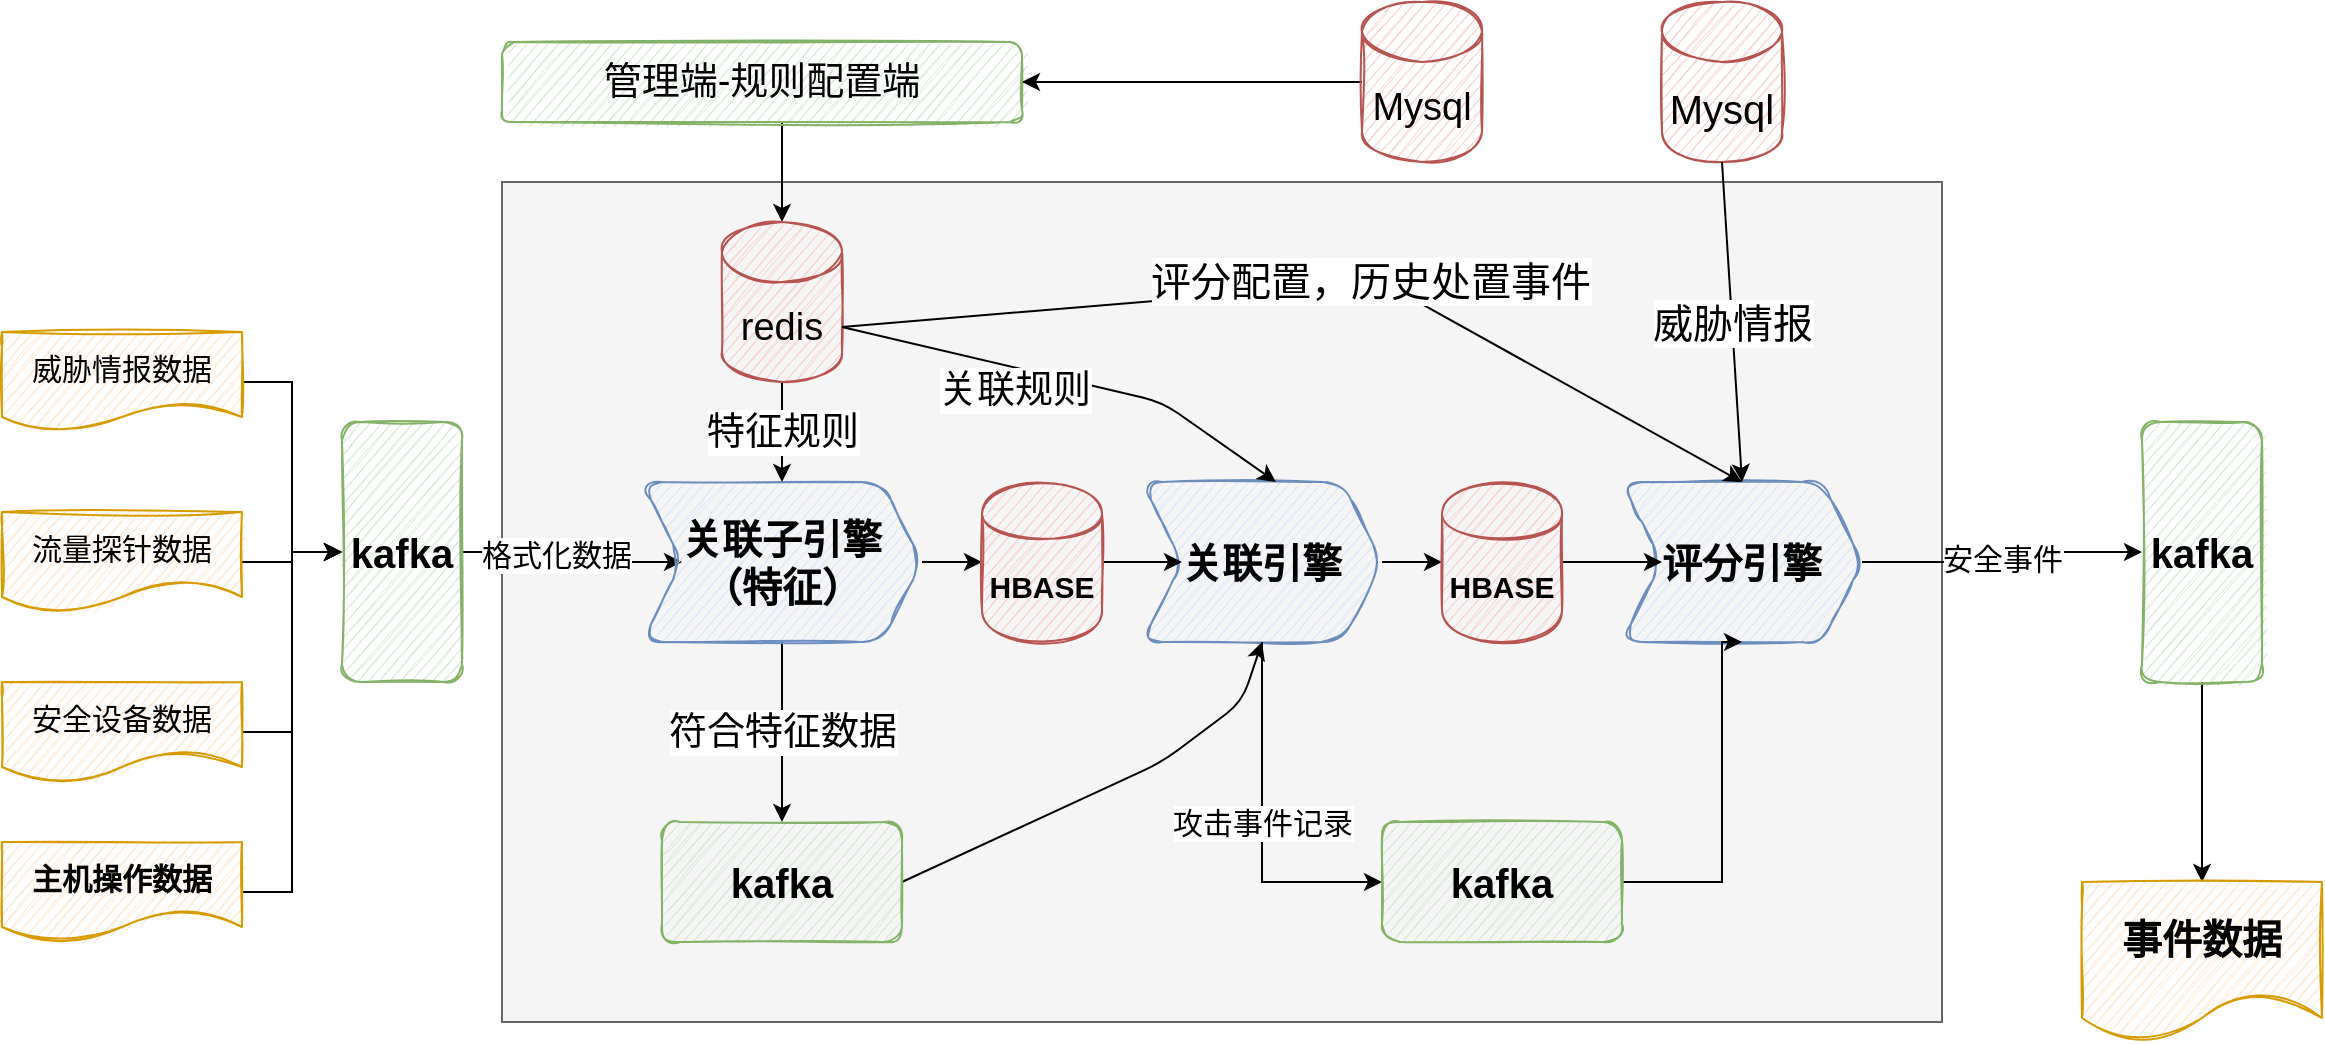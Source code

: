<mxfile version="13.8.6" type="github">
  <diagram id="k-_hA_vMaZ0_n13lo4ve" name="Page-1">
    <mxGraphModel dx="1695" dy="450" grid="1" gridSize="10" guides="1" tooltips="1" connect="1" arrows="1" fold="1" page="1" pageScale="1" pageWidth="827" pageHeight="1169" math="0" shadow="0">
      <root>
        <mxCell id="0" />
        <mxCell id="1" parent="0" />
        <mxCell id="zdGKlnPMTBpzzSBxHCTf-1" value="" style="rounded=0;whiteSpace=wrap;html=1;fillColor=#f5f5f5;strokeColor=#666666;fontColor=#333333;" parent="1" vertex="1">
          <mxGeometry x="100" y="90" width="720" height="420" as="geometry" />
        </mxCell>
        <mxCell id="t2oM3CRjPCpd91PFb_5H-9" value="" style="edgeStyle=orthogonalEdgeStyle;rounded=0;orthogonalLoop=1;jettySize=auto;html=1;fontStyle=1" parent="1" source="t2oM3CRjPCpd91PFb_5H-1" target="t2oM3CRjPCpd91PFb_5H-8" edge="1">
          <mxGeometry relative="1" as="geometry" />
        </mxCell>
        <mxCell id="t2oM3CRjPCpd91PFb_5H-44" value="格式化数据" style="edgeLabel;html=1;align=center;verticalAlign=middle;resizable=0;points=[];fontSize=15;" parent="t2oM3CRjPCpd91PFb_5H-9" vertex="1" connectable="0">
          <mxGeometry x="-0.213" y="2" relative="1" as="geometry">
            <mxPoint as="offset" />
          </mxGeometry>
        </mxCell>
        <mxCell id="t2oM3CRjPCpd91PFb_5H-1" value="kafka" style="rounded=1;whiteSpace=wrap;html=1;sketch=1;fillColor=#d5e8d4;strokeColor=#82b366;fontSize=20;fontStyle=1" parent="1" vertex="1">
          <mxGeometry x="20" y="210" width="60" height="130" as="geometry" />
        </mxCell>
        <mxCell id="t2oM3CRjPCpd91PFb_5H-3" value="" style="edgeStyle=orthogonalEdgeStyle;rounded=0;orthogonalLoop=1;jettySize=auto;html=1;fontStyle=1;fontSize=15;exitX=1;exitY=0.5;exitDx=0;exitDy=0;" parent="1" source="t2oM3CRjPCpd91PFb_5H-53" target="t2oM3CRjPCpd91PFb_5H-1" edge="1">
          <mxGeometry relative="1" as="geometry">
            <mxPoint x="-20" y="280" as="sourcePoint" />
          </mxGeometry>
        </mxCell>
        <mxCell id="t2oM3CRjPCpd91PFb_5H-33" value="" style="edgeStyle=orthogonalEdgeStyle;rounded=0;orthogonalLoop=1;jettySize=auto;html=1;fontSize=19;" parent="1" source="t2oM3CRjPCpd91PFb_5H-38" target="t2oM3CRjPCpd91PFb_5H-32" edge="1">
          <mxGeometry relative="1" as="geometry" />
        </mxCell>
        <mxCell id="G5bn7CLQvwC5X1-ajMHJ-4" value="" style="edgeStyle=orthogonalEdgeStyle;rounded=0;orthogonalLoop=1;jettySize=auto;html=1;" edge="1" parent="1" source="t2oM3CRjPCpd91PFb_5H-6" target="G5bn7CLQvwC5X1-ajMHJ-3">
          <mxGeometry relative="1" as="geometry" />
        </mxCell>
        <mxCell id="t2oM3CRjPCpd91PFb_5H-6" value="关联引擎" style="shape=step;perimeter=stepPerimeter;whiteSpace=wrap;html=1;fixedSize=1;rounded=1;strokeColor=#6c8ebf;fillColor=#dae8fc;sketch=1;fontSize=20;fontStyle=1" parent="1" vertex="1">
          <mxGeometry x="420" y="240" width="120" height="80" as="geometry" />
        </mxCell>
        <mxCell id="t2oM3CRjPCpd91PFb_5H-15" value="" style="edgeStyle=orthogonalEdgeStyle;rounded=0;orthogonalLoop=1;jettySize=auto;html=1;fontSize=20;fontStyle=1" parent="1" source="t2oM3CRjPCpd91PFb_5H-8" target="t2oM3CRjPCpd91PFb_5H-14" edge="1">
          <mxGeometry relative="1" as="geometry" />
        </mxCell>
        <mxCell id="t2oM3CRjPCpd91PFb_5H-18" value="符合特征数据" style="edgeStyle=orthogonalEdgeStyle;rounded=0;orthogonalLoop=1;jettySize=auto;html=1;fontSize=19;entryX=0.5;entryY=0;entryDx=0;entryDy=0;" parent="1" source="t2oM3CRjPCpd91PFb_5H-8" target="t2oM3CRjPCpd91PFb_5H-34" edge="1">
          <mxGeometry relative="1" as="geometry">
            <mxPoint x="370" y="470" as="targetPoint" />
          </mxGeometry>
        </mxCell>
        <mxCell id="t2oM3CRjPCpd91PFb_5H-8" value="关联子引擎（特征）" style="shape=step;perimeter=stepPerimeter;whiteSpace=wrap;html=1;fixedSize=1;rounded=1;strokeColor=#6c8ebf;fillColor=#dae8fc;sketch=1;fontSize=20;fontStyle=1" parent="1" vertex="1">
          <mxGeometry x="170" y="240" width="140" height="80" as="geometry" />
        </mxCell>
        <mxCell id="t2oM3CRjPCpd91PFb_5H-10" style="edgeStyle=orthogonalEdgeStyle;rounded=0;orthogonalLoop=1;jettySize=auto;html=1;exitX=0.5;exitY=1;exitDx=0;exitDy=0;fontStyle=1" parent="1" source="t2oM3CRjPCpd91PFb_5H-6" target="t2oM3CRjPCpd91PFb_5H-6" edge="1">
          <mxGeometry relative="1" as="geometry" />
        </mxCell>
        <mxCell id="t2oM3CRjPCpd91PFb_5H-16" value="" style="edgeStyle=orthogonalEdgeStyle;rounded=0;orthogonalLoop=1;jettySize=auto;html=1;fontSize=20;fontStyle=1" parent="1" source="t2oM3CRjPCpd91PFb_5H-14" target="t2oM3CRjPCpd91PFb_5H-6" edge="1">
          <mxGeometry relative="1" as="geometry" />
        </mxCell>
        <mxCell id="t2oM3CRjPCpd91PFb_5H-14" value="&lt;font style=&quot;font-size: 15px&quot;&gt;HBASE&lt;/font&gt;" style="shape=cylinder;whiteSpace=wrap;html=1;boundedLbl=1;backgroundOutline=1;rounded=1;strokeColor=#b85450;fillColor=#f8cecc;sketch=1;fontStyle=1" parent="1" vertex="1">
          <mxGeometry x="340" y="240" width="60" height="80" as="geometry" />
        </mxCell>
        <mxCell id="t2oM3CRjPCpd91PFb_5H-19" value="" style="endArrow=classic;html=1;fontSize=19;exitX=1;exitY=0.5;exitDx=0;exitDy=0;entryX=0.5;entryY=1;entryDx=0;entryDy=0;" parent="1" source="t2oM3CRjPCpd91PFb_5H-34" target="t2oM3CRjPCpd91PFb_5H-6" edge="1">
          <mxGeometry width="50" height="50" relative="1" as="geometry">
            <mxPoint x="447.5" y="510" as="sourcePoint" />
            <mxPoint x="497.5" y="360" as="targetPoint" />
            <Array as="points">
              <mxPoint x="430" y="380" />
              <mxPoint x="470" y="350" />
            </Array>
          </mxGeometry>
        </mxCell>
        <mxCell id="t2oM3CRjPCpd91PFb_5H-27" value="" style="edgeStyle=orthogonalEdgeStyle;rounded=0;orthogonalLoop=1;jettySize=auto;html=1;fontSize=19;" parent="1" source="t2oM3CRjPCpd91PFb_5H-20" target="t2oM3CRjPCpd91PFb_5H-26" edge="1">
          <mxGeometry relative="1" as="geometry">
            <Array as="points">
              <mxPoint x="240" y="70" />
              <mxPoint x="240" y="70" />
            </Array>
          </mxGeometry>
        </mxCell>
        <mxCell id="t2oM3CRjPCpd91PFb_5H-20" value="管理端-规则配置端" style="rounded=1;whiteSpace=wrap;html=1;sketch=1;strokeWidth=1;fontSize=19;fillColor=#d5e8d4;strokeColor=#82b366;" parent="1" vertex="1">
          <mxGeometry x="100" y="20" width="260" height="40" as="geometry" />
        </mxCell>
        <mxCell id="t2oM3CRjPCpd91PFb_5H-23" value="" style="edgeStyle=orthogonalEdgeStyle;rounded=0;orthogonalLoop=1;jettySize=auto;html=1;fontSize=19;entryX=1;entryY=0.5;entryDx=0;entryDy=0;" parent="1" source="t2oM3CRjPCpd91PFb_5H-22" target="t2oM3CRjPCpd91PFb_5H-20" edge="1">
          <mxGeometry relative="1" as="geometry" />
        </mxCell>
        <mxCell id="t2oM3CRjPCpd91PFb_5H-22" value="Mysql" style="shape=cylinder3;whiteSpace=wrap;html=1;boundedLbl=1;backgroundOutline=1;size=15;sketch=1;strokeWidth=1;fontSize=19;fillColor=#f8cecc;strokeColor=#b85450;" parent="1" vertex="1">
          <mxGeometry x="530" width="60" height="80" as="geometry" />
        </mxCell>
        <mxCell id="t2oM3CRjPCpd91PFb_5H-28" value="特征规则" style="edgeStyle=orthogonalEdgeStyle;rounded=0;orthogonalLoop=1;jettySize=auto;html=1;fontSize=19;" parent="1" source="t2oM3CRjPCpd91PFb_5H-26" target="t2oM3CRjPCpd91PFb_5H-8" edge="1">
          <mxGeometry relative="1" as="geometry" />
        </mxCell>
        <mxCell id="t2oM3CRjPCpd91PFb_5H-26" value="redis" style="shape=cylinder3;whiteSpace=wrap;html=1;boundedLbl=1;backgroundOutline=1;size=15;sketch=1;strokeWidth=1;fontSize=19;fillColor=#f8cecc;strokeColor=#b85450;" parent="1" vertex="1">
          <mxGeometry x="210" y="110" width="60" height="80" as="geometry" />
        </mxCell>
        <mxCell id="t2oM3CRjPCpd91PFb_5H-30" value="" style="endArrow=classic;html=1;fontSize=19;exitX=1;exitY=0;exitDx=0;exitDy=52.5;exitPerimeter=0;entryX=0.558;entryY=0;entryDx=0;entryDy=0;entryPerimeter=0;" parent="1" source="t2oM3CRjPCpd91PFb_5H-26" target="t2oM3CRjPCpd91PFb_5H-6" edge="1">
          <mxGeometry width="50" height="50" relative="1" as="geometry">
            <mxPoint x="510" y="170" as="sourcePoint" />
            <mxPoint x="560" y="120" as="targetPoint" />
            <Array as="points">
              <mxPoint x="430" y="200" />
            </Array>
          </mxGeometry>
        </mxCell>
        <mxCell id="t2oM3CRjPCpd91PFb_5H-31" value="关联规则" style="edgeLabel;html=1;align=center;verticalAlign=middle;resizable=0;points=[];fontSize=19;" parent="t2oM3CRjPCpd91PFb_5H-30" vertex="1" connectable="0">
          <mxGeometry x="0.069" y="1" relative="1" as="geometry">
            <mxPoint x="-36.17" y="3.33" as="offset" />
          </mxGeometry>
        </mxCell>
        <mxCell id="t2oM3CRjPCpd91PFb_5H-32" value="事件数据" style="shape=document;whiteSpace=wrap;html=1;boundedLbl=1;rounded=1;fontSize=20;fontStyle=1;strokeColor=#d79b00;fillColor=#ffe6cc;sketch=1;" parent="1" vertex="1">
          <mxGeometry x="890" y="440" width="120" height="80" as="geometry" />
        </mxCell>
        <mxCell id="t2oM3CRjPCpd91PFb_5H-34" value="kafka" style="rounded=1;whiteSpace=wrap;html=1;sketch=1;fillColor=#d5e8d4;strokeColor=#82b366;fontSize=20;fontStyle=1" parent="1" vertex="1">
          <mxGeometry x="180" y="410" width="120" height="60" as="geometry" />
        </mxCell>
        <mxCell id="t2oM3CRjPCpd91PFb_5H-38" value="kafka" style="rounded=1;whiteSpace=wrap;html=1;sketch=1;fillColor=#d5e8d4;strokeColor=#82b366;fontSize=20;fontStyle=1" parent="1" vertex="1">
          <mxGeometry x="920" y="210" width="60" height="130" as="geometry" />
        </mxCell>
        <mxCell id="t2oM3CRjPCpd91PFb_5H-39" value="安全事件" style="edgeStyle=orthogonalEdgeStyle;rounded=0;orthogonalLoop=1;jettySize=auto;html=1;fontSize=15;" parent="1" source="zdGKlnPMTBpzzSBxHCTf-5" target="t2oM3CRjPCpd91PFb_5H-38" edge="1">
          <mxGeometry relative="1" as="geometry">
            <mxPoint x="730" y="280" as="sourcePoint" />
            <mxPoint x="900" y="280" as="targetPoint" />
          </mxGeometry>
        </mxCell>
        <mxCell id="t2oM3CRjPCpd91PFb_5H-42" style="edgeStyle=orthogonalEdgeStyle;rounded=0;orthogonalLoop=1;jettySize=auto;html=1;entryX=0;entryY=0.5;entryDx=0;entryDy=0;strokeWidth=1;fontSize=15;exitX=1;exitY=0.5;exitDx=0;exitDy=0;" parent="1" source="t2oM3CRjPCpd91PFb_5H-54" target="t2oM3CRjPCpd91PFb_5H-1" edge="1">
          <mxGeometry relative="1" as="geometry">
            <mxPoint x="-20" y="360" as="sourcePoint" />
          </mxGeometry>
        </mxCell>
        <mxCell id="t2oM3CRjPCpd91PFb_5H-46" style="edgeStyle=orthogonalEdgeStyle;rounded=0;orthogonalLoop=1;jettySize=auto;html=1;entryX=0;entryY=0.5;entryDx=0;entryDy=0;strokeWidth=1;fontSize=15;" parent="1" source="t2oM3CRjPCpd91PFb_5H-55" target="t2oM3CRjPCpd91PFb_5H-1" edge="1">
          <mxGeometry relative="1" as="geometry">
            <mxPoint x="-20" y="440" as="sourcePoint" />
          </mxGeometry>
        </mxCell>
        <mxCell id="t2oM3CRjPCpd91PFb_5H-48" style="edgeStyle=orthogonalEdgeStyle;rounded=0;orthogonalLoop=1;jettySize=auto;html=1;entryX=0;entryY=0.5;entryDx=0;entryDy=0;strokeWidth=1;fontSize=15;exitX=1;exitY=0.5;exitDx=0;exitDy=0;" parent="1" source="t2oM3CRjPCpd91PFb_5H-51" target="t2oM3CRjPCpd91PFb_5H-1" edge="1">
          <mxGeometry relative="1" as="geometry">
            <mxPoint x="-20" y="185" as="sourcePoint" />
          </mxGeometry>
        </mxCell>
        <mxCell id="t2oM3CRjPCpd91PFb_5H-51" value="威胁情报数据" style="shape=document;whiteSpace=wrap;html=1;boundedLbl=1;shadow=0;sketch=1;strokeWidth=1;fontSize=15;fillColor=#ffe6cc;strokeColor=#d79b00;" parent="1" vertex="1">
          <mxGeometry x="-150" y="165" width="120" height="50" as="geometry" />
        </mxCell>
        <mxCell id="t2oM3CRjPCpd91PFb_5H-53" value="流量探针数据" style="shape=document;whiteSpace=wrap;html=1;boundedLbl=1;shadow=0;sketch=1;strokeWidth=1;fontSize=15;fillColor=#ffe6cc;strokeColor=#d79b00;" parent="1" vertex="1">
          <mxGeometry x="-150" y="255" width="120" height="50" as="geometry" />
        </mxCell>
        <mxCell id="t2oM3CRjPCpd91PFb_5H-54" value="安全设备数据" style="shape=document;whiteSpace=wrap;html=1;boundedLbl=1;shadow=0;sketch=1;strokeWidth=1;fontSize=15;fillColor=#ffe6cc;strokeColor=#d79b00;" parent="1" vertex="1">
          <mxGeometry x="-150" y="340" width="120" height="50" as="geometry" />
        </mxCell>
        <mxCell id="t2oM3CRjPCpd91PFb_5H-55" value="主机操作数据" style="shape=document;whiteSpace=wrap;html=1;boundedLbl=1;shadow=0;sketch=1;strokeWidth=1;fontSize=15;strokeColor=#d79b00;fontStyle=1;fillColor=#ffe6cc;" parent="1" vertex="1">
          <mxGeometry x="-150" y="420" width="120" height="50" as="geometry" />
        </mxCell>
        <mxCell id="zdGKlnPMTBpzzSBxHCTf-5" value="评分引擎" style="shape=step;perimeter=stepPerimeter;whiteSpace=wrap;html=1;fixedSize=1;sketch=1;fillColor=#dae8fc;strokeColor=#6c8ebf;fontSize=20;fontStyle=1;shadow=0;rounded=1;" parent="1" vertex="1">
          <mxGeometry x="660" y="240" width="120" height="80" as="geometry" />
        </mxCell>
        <mxCell id="zdGKlnPMTBpzzSBxHCTf-6" value="攻击事件记录" style="edgeStyle=orthogonalEdgeStyle;rounded=0;orthogonalLoop=1;jettySize=auto;html=1;fontSize=15;entryX=0;entryY=0.5;entryDx=0;entryDy=0;" parent="1" source="t2oM3CRjPCpd91PFb_5H-6" target="G5bn7CLQvwC5X1-ajMHJ-1" edge="1">
          <mxGeometry relative="1" as="geometry">
            <mxPoint x="570" y="280" as="sourcePoint" />
            <mxPoint x="820" y="275" as="targetPoint" />
          </mxGeometry>
        </mxCell>
        <mxCell id="zdGKlnPMTBpzzSBxHCTf-8" value="" style="endArrow=classic;html=1;fontSize=20;entryX=0.5;entryY=0;entryDx=0;entryDy=0;exitX=1;exitY=0;exitDx=0;exitDy=52.5;exitPerimeter=0;" parent="1" source="t2oM3CRjPCpd91PFb_5H-26" target="zdGKlnPMTBpzzSBxHCTf-5" edge="1">
          <mxGeometry width="50" height="50" relative="1" as="geometry">
            <mxPoint x="510" y="175" as="sourcePoint" />
            <mxPoint x="560" y="125" as="targetPoint" />
            <Array as="points">
              <mxPoint x="540" y="140" />
            </Array>
          </mxGeometry>
        </mxCell>
        <mxCell id="zdGKlnPMTBpzzSBxHCTf-9" value="评分配置，历史处置事件" style="edgeLabel;html=1;align=center;verticalAlign=middle;resizable=0;points=[];fontSize=20;" parent="zdGKlnPMTBpzzSBxHCTf-8" vertex="1" connectable="0">
          <mxGeometry x="0.11" y="2" relative="1" as="geometry">
            <mxPoint as="offset" />
          </mxGeometry>
        </mxCell>
        <mxCell id="zdGKlnPMTBpzzSBxHCTf-12" value="Mysql" style="shape=cylinder3;whiteSpace=wrap;html=1;boundedLbl=1;backgroundOutline=1;size=15;rounded=1;shadow=0;sketch=1;fontSize=20;fillColor=#f8cecc;strokeColor=#b85450;" parent="1" vertex="1">
          <mxGeometry x="680" width="60" height="80" as="geometry" />
        </mxCell>
        <mxCell id="zdGKlnPMTBpzzSBxHCTf-15" value="威胁情报" style="endArrow=classic;html=1;fontSize=20;entryX=0.5;entryY=0;entryDx=0;entryDy=0;exitX=0.5;exitY=1;exitDx=0;exitDy=0;exitPerimeter=0;" parent="1" source="zdGKlnPMTBpzzSBxHCTf-12" target="zdGKlnPMTBpzzSBxHCTf-5" edge="1">
          <mxGeometry width="50" height="50" relative="1" as="geometry">
            <mxPoint x="710" y="180" as="sourcePoint" />
            <mxPoint x="760" y="130" as="targetPoint" />
          </mxGeometry>
        </mxCell>
        <mxCell id="G5bn7CLQvwC5X1-ajMHJ-2" style="edgeStyle=orthogonalEdgeStyle;rounded=0;orthogonalLoop=1;jettySize=auto;html=1;entryX=0.5;entryY=1;entryDx=0;entryDy=0;" edge="1" parent="1" source="G5bn7CLQvwC5X1-ajMHJ-1" target="zdGKlnPMTBpzzSBxHCTf-5">
          <mxGeometry relative="1" as="geometry">
            <Array as="points">
              <mxPoint x="710" y="440" />
            </Array>
          </mxGeometry>
        </mxCell>
        <mxCell id="G5bn7CLQvwC5X1-ajMHJ-1" value="kafka" style="rounded=1;whiteSpace=wrap;html=1;sketch=1;fillColor=#d5e8d4;strokeColor=#82b366;fontSize=20;fontStyle=1" vertex="1" parent="1">
          <mxGeometry x="540" y="410" width="120" height="60" as="geometry" />
        </mxCell>
        <mxCell id="G5bn7CLQvwC5X1-ajMHJ-5" value="" style="edgeStyle=orthogonalEdgeStyle;rounded=0;orthogonalLoop=1;jettySize=auto;html=1;" edge="1" parent="1" source="G5bn7CLQvwC5X1-ajMHJ-3" target="zdGKlnPMTBpzzSBxHCTf-5">
          <mxGeometry relative="1" as="geometry" />
        </mxCell>
        <mxCell id="G5bn7CLQvwC5X1-ajMHJ-3" value="&lt;font style=&quot;font-size: 15px&quot;&gt;HBASE&lt;/font&gt;" style="shape=cylinder;whiteSpace=wrap;html=1;boundedLbl=1;backgroundOutline=1;rounded=1;strokeColor=#b85450;fillColor=#f8cecc;sketch=1;fontStyle=1" vertex="1" parent="1">
          <mxGeometry x="570" y="240" width="60" height="80" as="geometry" />
        </mxCell>
      </root>
    </mxGraphModel>
  </diagram>
</mxfile>
